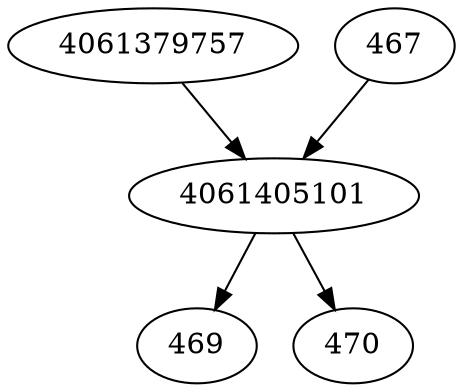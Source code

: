 strict digraph  {
4061405101;
4061379757;
467;
469;
470;
4061405101 -> 469;
4061405101 -> 470;
4061379757 -> 4061405101;
467 -> 4061405101;
}
